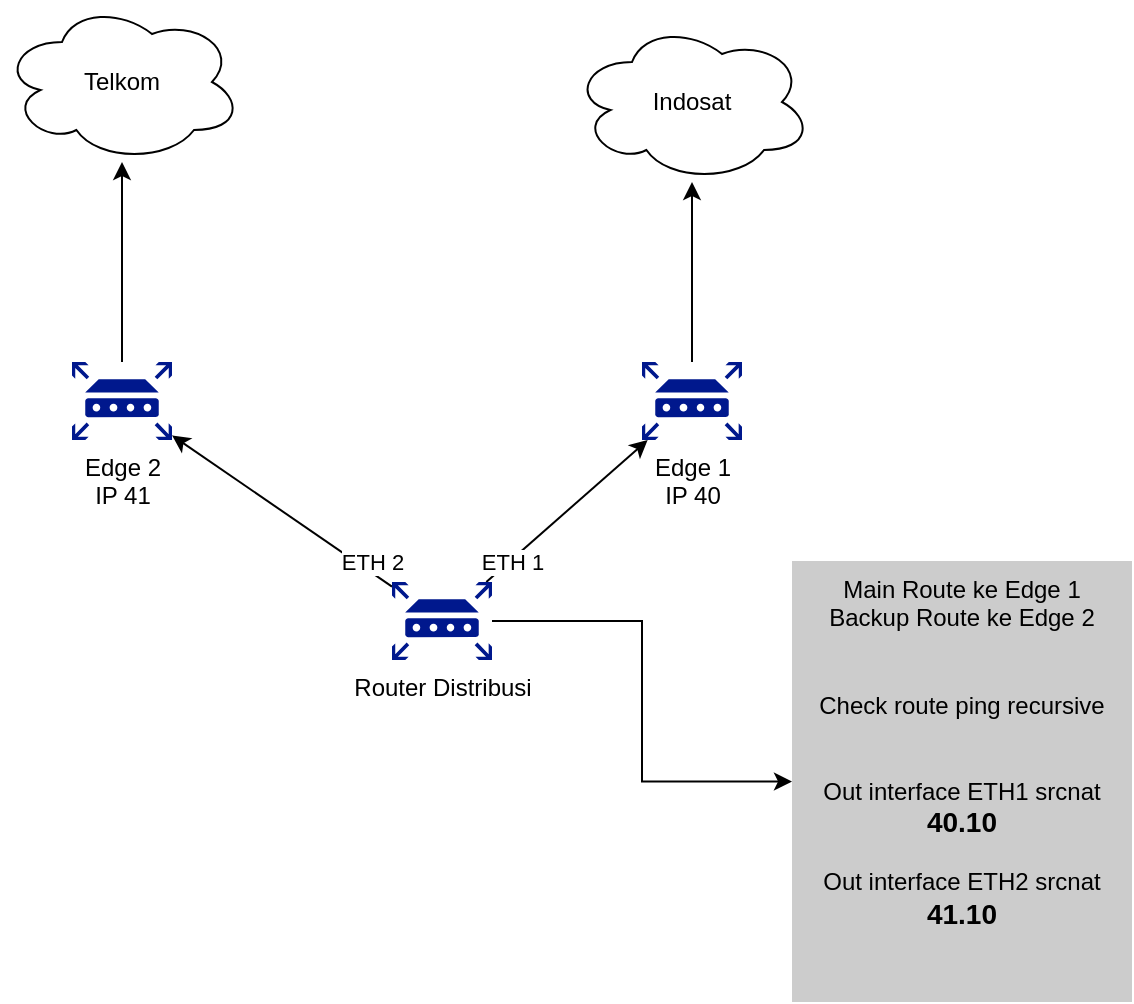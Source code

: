 <mxfile version="23.1.2" type="github">
  <diagram name="Halaman-1" id="CJ68KNp0ZR9db8hdcrgI">
    <mxGraphModel dx="1434" dy="756" grid="1" gridSize="10" guides="1" tooltips="1" connect="1" arrows="1" fold="1" page="1" pageScale="1" pageWidth="827" pageHeight="1169" math="0" shadow="0">
      <root>
        <mxCell id="0" />
        <mxCell id="1" parent="0" />
        <mxCell id="ZLhpSFiTcndYm8eSbJg2-5" style="edgeStyle=orthogonalEdgeStyle;rounded=0;orthogonalLoop=1;jettySize=auto;html=1;" edge="1" parent="1" source="ZLhpSFiTcndYm8eSbJg2-1" target="ZLhpSFiTcndYm8eSbJg2-3">
          <mxGeometry relative="1" as="geometry" />
        </mxCell>
        <mxCell id="ZLhpSFiTcndYm8eSbJg2-1" value="Edge 2&lt;br&gt;IP 41" style="sketch=0;aspect=fixed;pointerEvents=1;shadow=0;dashed=0;html=1;strokeColor=none;labelPosition=center;verticalLabelPosition=bottom;verticalAlign=top;align=center;fillColor=#00188D;shape=mxgraph.mscae.enterprise.router" vertex="1" parent="1">
          <mxGeometry x="190" y="230" width="50" height="39" as="geometry" />
        </mxCell>
        <mxCell id="ZLhpSFiTcndYm8eSbJg2-6" style="edgeStyle=orthogonalEdgeStyle;rounded=0;orthogonalLoop=1;jettySize=auto;html=1;" edge="1" parent="1" source="ZLhpSFiTcndYm8eSbJg2-2" target="ZLhpSFiTcndYm8eSbJg2-4">
          <mxGeometry relative="1" as="geometry" />
        </mxCell>
        <mxCell id="ZLhpSFiTcndYm8eSbJg2-2" value="Edge 1&lt;br&gt;IP 40" style="sketch=0;aspect=fixed;pointerEvents=1;shadow=0;dashed=0;html=1;strokeColor=none;labelPosition=center;verticalLabelPosition=bottom;verticalAlign=top;align=center;fillColor=#00188D;shape=mxgraph.mscae.enterprise.router" vertex="1" parent="1">
          <mxGeometry x="475" y="230" width="50" height="39" as="geometry" />
        </mxCell>
        <mxCell id="ZLhpSFiTcndYm8eSbJg2-3" value="Telkom" style="ellipse;shape=cloud;whiteSpace=wrap;html=1;" vertex="1" parent="1">
          <mxGeometry x="155" y="50" width="120" height="80" as="geometry" />
        </mxCell>
        <mxCell id="ZLhpSFiTcndYm8eSbJg2-4" value="Indosat" style="ellipse;shape=cloud;whiteSpace=wrap;html=1;" vertex="1" parent="1">
          <mxGeometry x="440" y="60" width="120" height="80" as="geometry" />
        </mxCell>
        <mxCell id="ZLhpSFiTcndYm8eSbJg2-11" value="ETH 2" style="rounded=0;orthogonalLoop=1;jettySize=auto;html=1;" edge="1" parent="1" source="ZLhpSFiTcndYm8eSbJg2-8" target="ZLhpSFiTcndYm8eSbJg2-1">
          <mxGeometry x="-0.772" y="-4" relative="1" as="geometry">
            <mxPoint y="-1" as="offset" />
          </mxGeometry>
        </mxCell>
        <mxCell id="ZLhpSFiTcndYm8eSbJg2-12" value="ETH 1" style="rounded=0;orthogonalLoop=1;jettySize=auto;html=1;" edge="1" parent="1" source="ZLhpSFiTcndYm8eSbJg2-8" target="ZLhpSFiTcndYm8eSbJg2-2">
          <mxGeometry x="-0.698" y="-1" relative="1" as="geometry">
            <mxPoint as="offset" />
          </mxGeometry>
        </mxCell>
        <mxCell id="ZLhpSFiTcndYm8eSbJg2-16" value="" style="edgeStyle=orthogonalEdgeStyle;rounded=0;orthogonalLoop=1;jettySize=auto;html=1;" edge="1" parent="1" source="ZLhpSFiTcndYm8eSbJg2-8" target="ZLhpSFiTcndYm8eSbJg2-15">
          <mxGeometry relative="1" as="geometry" />
        </mxCell>
        <mxCell id="ZLhpSFiTcndYm8eSbJg2-8" value="Router Distribusi" style="sketch=0;aspect=fixed;pointerEvents=1;shadow=0;dashed=0;html=1;strokeColor=none;labelPosition=center;verticalLabelPosition=bottom;verticalAlign=top;align=center;fillColor=#00188D;shape=mxgraph.mscae.enterprise.router" vertex="1" parent="1">
          <mxGeometry x="350" y="340" width="50" height="39" as="geometry" />
        </mxCell>
        <mxCell id="ZLhpSFiTcndYm8eSbJg2-15" value="Main Route ke Edge 1&lt;br&gt;Backup Route ke Edge 2&lt;br&gt;&lt;br&gt;&lt;br&gt;Check route ping recursive&lt;br&gt;&lt;br&gt;&lt;br&gt;Out interface ETH1 srcnat &lt;b&gt;&lt;font style=&quot;font-size: 14px;&quot;&gt;40.10&lt;/font&gt;&lt;/b&gt;&lt;br&gt;&lt;br&gt;Out interface ETH2 srcnat &lt;b&gt;&lt;font style=&quot;font-size: 14px;&quot;&gt;41.10&lt;/font&gt;&lt;/b&gt;" style="whiteSpace=wrap;html=1;verticalAlign=top;fillColor=#CCCCCC;strokeColor=none;sketch=0;shadow=0;dashed=0;" vertex="1" parent="1">
          <mxGeometry x="550" y="329.5" width="170" height="220.5" as="geometry" />
        </mxCell>
      </root>
    </mxGraphModel>
  </diagram>
</mxfile>
